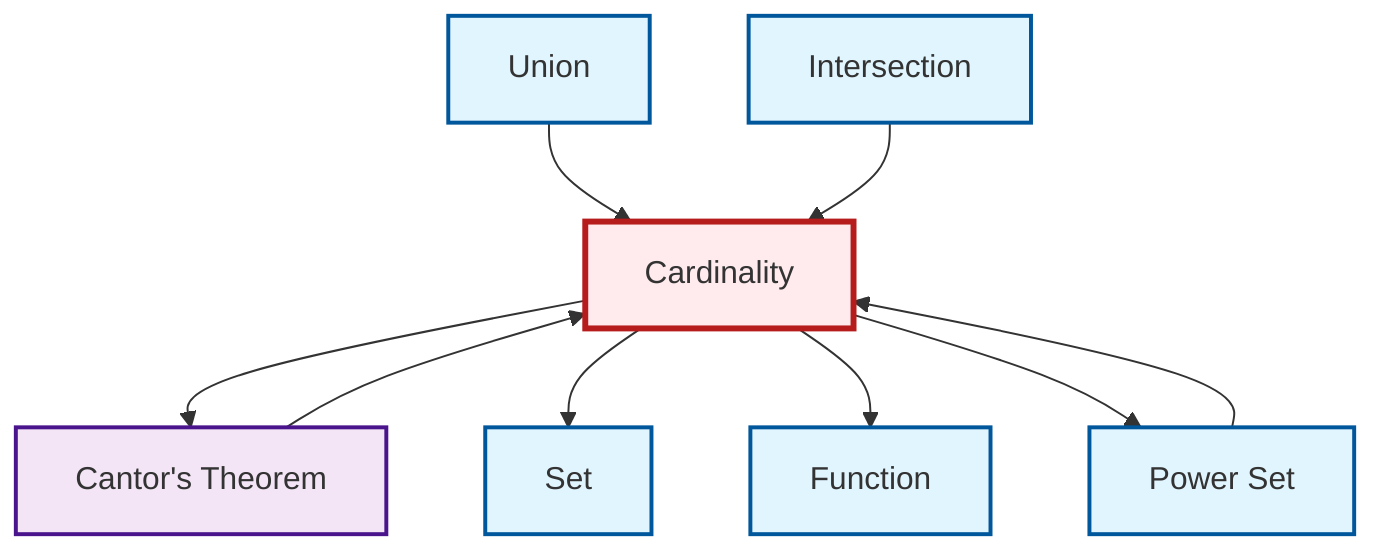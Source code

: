 graph TD
    classDef definition fill:#e1f5fe,stroke:#01579b,stroke-width:2px
    classDef theorem fill:#f3e5f5,stroke:#4a148c,stroke-width:2px
    classDef axiom fill:#fff3e0,stroke:#e65100,stroke-width:2px
    classDef example fill:#e8f5e9,stroke:#1b5e20,stroke-width:2px
    classDef current fill:#ffebee,stroke:#b71c1c,stroke-width:3px
    def-intersection["Intersection"]:::definition
    def-power-set["Power Set"]:::definition
    def-union["Union"]:::definition
    def-cardinality["Cardinality"]:::definition
    def-function["Function"]:::definition
    def-set["Set"]:::definition
    thm-cantor["Cantor's Theorem"]:::theorem
    def-power-set --> def-cardinality
    def-union --> def-cardinality
    def-cardinality --> thm-cantor
    def-cardinality --> def-set
    def-cardinality --> def-function
    thm-cantor --> def-cardinality
    def-cardinality --> def-power-set
    def-intersection --> def-cardinality
    class def-cardinality current